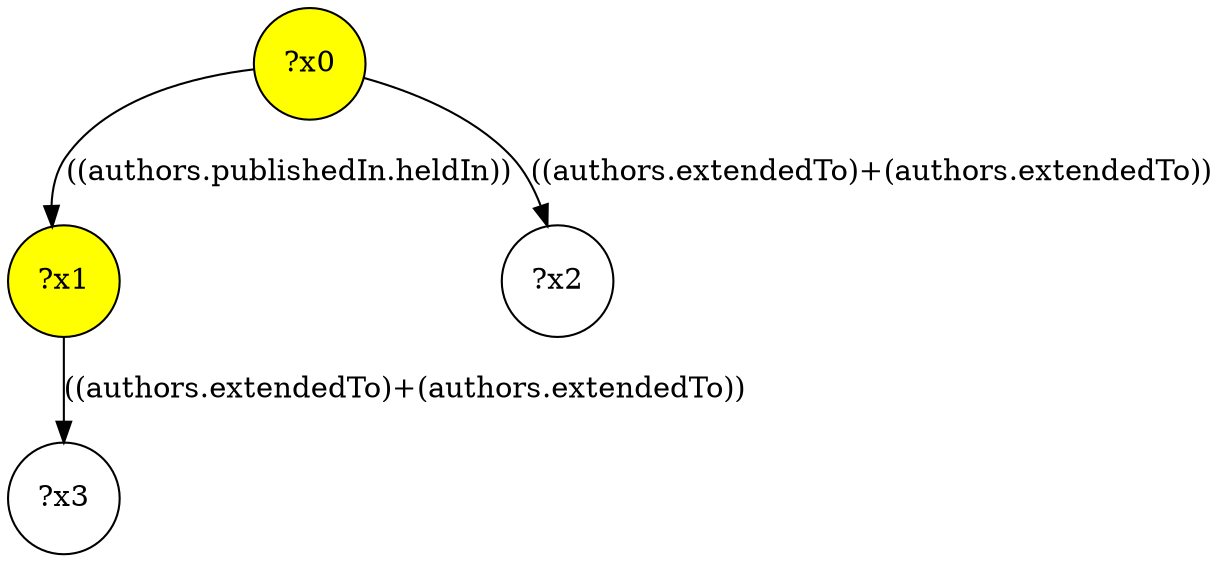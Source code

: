 digraph g {
	x0 [fillcolor="yellow", style="filled," shape=circle, label="?x0"];
	x1 [fillcolor="yellow", style="filled," shape=circle, label="?x1"];
	x0 -> x1 [label="((authors.publishedIn.heldIn))"];
	x2 [shape=circle, label="?x2"];
	x0 -> x2 [label="((authors.extendedTo)+(authors.extendedTo))"];
	x3 [shape=circle, label="?x3"];
	x1 -> x3 [label="((authors.extendedTo)+(authors.extendedTo))"];
}
